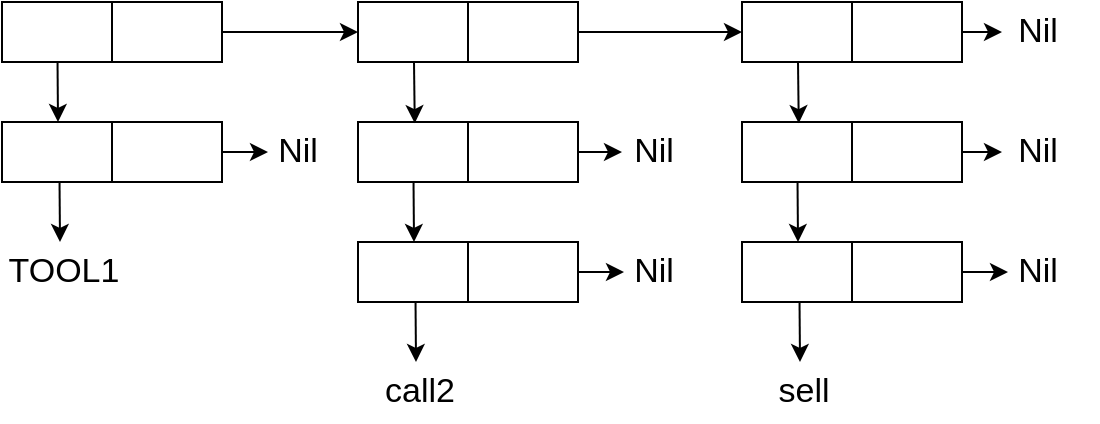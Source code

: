 <mxfile version="20.8.18" type="device"><diagram name="Страница 1" id="brYl3tfgYffiB9fOfQju"><mxGraphModel dx="1050" dy="541" grid="1" gridSize="10" guides="1" tooltips="1" connect="1" arrows="1" fold="1" page="1" pageScale="1" pageWidth="827" pageHeight="1169" math="0" shadow="0"><root><mxCell id="0"/><mxCell id="1" parent="0"/><mxCell id="AjfpDzFwN_Tig4V_T4yn-1" value="" style="shape=table;startSize=0;container=1;collapsible=0;childLayout=tableLayout;fontSize=16;" parent="1" vertex="1"><mxGeometry x="110" y="130" width="110" height="30" as="geometry"/></mxCell><mxCell id="AjfpDzFwN_Tig4V_T4yn-2" value="" style="shape=tableRow;horizontal=0;startSize=0;swimlaneHead=0;swimlaneBody=0;strokeColor=inherit;top=0;left=0;bottom=0;right=0;collapsible=0;dropTarget=0;fillColor=none;points=[[0,0.5],[1,0.5]];portConstraint=eastwest;fontSize=16;" parent="AjfpDzFwN_Tig4V_T4yn-1" vertex="1"><mxGeometry width="110" height="30" as="geometry"/></mxCell><mxCell id="AjfpDzFwN_Tig4V_T4yn-3" value="" style="shape=partialRectangle;html=1;whiteSpace=wrap;connectable=0;strokeColor=inherit;overflow=hidden;fillColor=none;top=0;left=0;bottom=0;right=0;pointerEvents=1;fontSize=16;" parent="AjfpDzFwN_Tig4V_T4yn-2" vertex="1"><mxGeometry width="55" height="30" as="geometry"><mxRectangle width="55" height="30" as="alternateBounds"/></mxGeometry></mxCell><mxCell id="AjfpDzFwN_Tig4V_T4yn-4" value="" style="shape=partialRectangle;html=1;whiteSpace=wrap;connectable=0;strokeColor=inherit;overflow=hidden;fillColor=none;top=0;left=0;bottom=0;right=0;pointerEvents=1;fontSize=16;" parent="AjfpDzFwN_Tig4V_T4yn-2" vertex="1"><mxGeometry x="55" width="55" height="30" as="geometry"><mxRectangle width="55" height="30" as="alternateBounds"/></mxGeometry></mxCell><mxCell id="AjfpDzFwN_Tig4V_T4yn-5" value="" style="endArrow=classic;html=1;rounded=0;exitX=0.223;exitY=1.045;exitDx=0;exitDy=0;exitPerimeter=0;entryX=0.5;entryY=0;entryDx=0;entryDy=0;" parent="1" edge="1"><mxGeometry width="50" height="50" relative="1" as="geometry"><mxPoint x="137.76" y="159.8" as="sourcePoint"/><mxPoint x="138" y="190" as="targetPoint"/></mxGeometry></mxCell><mxCell id="AjfpDzFwN_Tig4V_T4yn-6" value="" style="shape=table;startSize=0;container=1;collapsible=0;childLayout=tableLayout;fontSize=16;" parent="1" vertex="1"><mxGeometry x="110" y="190" width="110" height="30" as="geometry"/></mxCell><mxCell id="AjfpDzFwN_Tig4V_T4yn-7" value="" style="shape=tableRow;horizontal=0;startSize=0;swimlaneHead=0;swimlaneBody=0;strokeColor=inherit;top=0;left=0;bottom=0;right=0;collapsible=0;dropTarget=0;fillColor=none;points=[[0,0.5],[1,0.5]];portConstraint=eastwest;fontSize=16;" parent="AjfpDzFwN_Tig4V_T4yn-6" vertex="1"><mxGeometry width="110" height="30" as="geometry"/></mxCell><mxCell id="AjfpDzFwN_Tig4V_T4yn-8" value="" style="shape=partialRectangle;html=1;whiteSpace=wrap;connectable=0;strokeColor=inherit;overflow=hidden;fillColor=none;top=0;left=0;bottom=0;right=0;pointerEvents=1;fontSize=16;" parent="AjfpDzFwN_Tig4V_T4yn-7" vertex="1"><mxGeometry width="55" height="30" as="geometry"><mxRectangle width="55" height="30" as="alternateBounds"/></mxGeometry></mxCell><mxCell id="AjfpDzFwN_Tig4V_T4yn-9" value="" style="shape=partialRectangle;html=1;whiteSpace=wrap;connectable=0;strokeColor=inherit;overflow=hidden;fillColor=none;top=0;left=0;bottom=0;right=0;pointerEvents=1;fontSize=16;" parent="AjfpDzFwN_Tig4V_T4yn-7" vertex="1"><mxGeometry x="55" width="55" height="30" as="geometry"><mxRectangle width="55" height="30" as="alternateBounds"/></mxGeometry></mxCell><mxCell id="AjfpDzFwN_Tig4V_T4yn-10" value="" style="endArrow=classic;html=1;rounded=0;exitX=0.223;exitY=1.045;exitDx=0;exitDy=0;exitPerimeter=0;entryX=0.5;entryY=0;entryDx=0;entryDy=0;" parent="1" edge="1"><mxGeometry width="50" height="50" relative="1" as="geometry"><mxPoint x="138.76" y="219.8" as="sourcePoint"/><mxPoint x="139" y="250" as="targetPoint"/></mxGeometry></mxCell><mxCell id="AjfpDzFwN_Tig4V_T4yn-11" value="&lt;font style=&quot;font-size: 17px;&quot;&gt;TOOL1&lt;/font&gt;" style="text;html=1;strokeColor=none;fillColor=none;align=center;verticalAlign=middle;whiteSpace=wrap;rounded=0;" parent="1" vertex="1"><mxGeometry x="111" y="250" width="60" height="30" as="geometry"/></mxCell><mxCell id="AjfpDzFwN_Tig4V_T4yn-12" value="" style="endArrow=classic;html=1;rounded=0;fontSize=17;exitX=1;exitY=0.5;exitDx=0;exitDy=0;" parent="1" source="AjfpDzFwN_Tig4V_T4yn-7" edge="1"><mxGeometry width="50" height="50" relative="1" as="geometry"><mxPoint x="205" y="280" as="sourcePoint"/><mxPoint x="243" y="205" as="targetPoint"/></mxGeometry></mxCell><mxCell id="AjfpDzFwN_Tig4V_T4yn-13" value="Nil" style="text;html=1;strokeColor=none;fillColor=none;align=center;verticalAlign=middle;whiteSpace=wrap;rounded=0;fontSize=17;" parent="1" vertex="1"><mxGeometry x="228" y="190" width="60" height="30" as="geometry"/></mxCell><mxCell id="AjfpDzFwN_Tig4V_T4yn-14" value="" style="shape=table;startSize=0;container=1;collapsible=0;childLayout=tableLayout;fontSize=16;" parent="1" vertex="1"><mxGeometry x="288" y="190" width="110" height="30" as="geometry"/></mxCell><mxCell id="AjfpDzFwN_Tig4V_T4yn-15" value="" style="shape=tableRow;horizontal=0;startSize=0;swimlaneHead=0;swimlaneBody=0;strokeColor=inherit;top=0;left=0;bottom=0;right=0;collapsible=0;dropTarget=0;fillColor=none;points=[[0,0.5],[1,0.5]];portConstraint=eastwest;fontSize=16;" parent="AjfpDzFwN_Tig4V_T4yn-14" vertex="1"><mxGeometry width="110" height="30" as="geometry"/></mxCell><mxCell id="AjfpDzFwN_Tig4V_T4yn-16" value="" style="shape=partialRectangle;html=1;whiteSpace=wrap;connectable=0;strokeColor=inherit;overflow=hidden;fillColor=none;top=0;left=0;bottom=0;right=0;pointerEvents=1;fontSize=16;" parent="AjfpDzFwN_Tig4V_T4yn-15" vertex="1"><mxGeometry width="55" height="30" as="geometry"><mxRectangle width="55" height="30" as="alternateBounds"/></mxGeometry></mxCell><mxCell id="AjfpDzFwN_Tig4V_T4yn-17" value="" style="shape=partialRectangle;html=1;whiteSpace=wrap;connectable=0;strokeColor=inherit;overflow=hidden;fillColor=none;top=0;left=0;bottom=0;right=0;pointerEvents=1;fontSize=16;" parent="AjfpDzFwN_Tig4V_T4yn-15" vertex="1"><mxGeometry x="55" width="55" height="30" as="geometry"><mxRectangle width="55" height="30" as="alternateBounds"/></mxGeometry></mxCell><mxCell id="AjfpDzFwN_Tig4V_T4yn-18" value="" style="endArrow=classic;html=1;rounded=0;exitX=0.223;exitY=1.045;exitDx=0;exitDy=0;exitPerimeter=0;entryX=0.5;entryY=0;entryDx=0;entryDy=0;" parent="1" edge="1"><mxGeometry width="50" height="50" relative="1" as="geometry"><mxPoint x="315.76" y="219.8" as="sourcePoint"/><mxPoint x="316" y="250" as="targetPoint"/></mxGeometry></mxCell><mxCell id="AjfpDzFwN_Tig4V_T4yn-19" value="" style="shape=table;startSize=0;container=1;collapsible=0;childLayout=tableLayout;fontSize=16;" parent="1" vertex="1"><mxGeometry x="288" y="250" width="110" height="30" as="geometry"/></mxCell><mxCell id="AjfpDzFwN_Tig4V_T4yn-20" value="" style="shape=tableRow;horizontal=0;startSize=0;swimlaneHead=0;swimlaneBody=0;strokeColor=inherit;top=0;left=0;bottom=0;right=0;collapsible=0;dropTarget=0;fillColor=none;points=[[0,0.5],[1,0.5]];portConstraint=eastwest;fontSize=16;" parent="AjfpDzFwN_Tig4V_T4yn-19" vertex="1"><mxGeometry width="110" height="30" as="geometry"/></mxCell><mxCell id="AjfpDzFwN_Tig4V_T4yn-21" value="" style="shape=partialRectangle;html=1;whiteSpace=wrap;connectable=0;strokeColor=inherit;overflow=hidden;fillColor=none;top=0;left=0;bottom=0;right=0;pointerEvents=1;fontSize=16;" parent="AjfpDzFwN_Tig4V_T4yn-20" vertex="1"><mxGeometry width="55" height="30" as="geometry"><mxRectangle width="55" height="30" as="alternateBounds"/></mxGeometry></mxCell><mxCell id="AjfpDzFwN_Tig4V_T4yn-22" value="" style="shape=partialRectangle;html=1;whiteSpace=wrap;connectable=0;strokeColor=inherit;overflow=hidden;fillColor=none;top=0;left=0;bottom=0;right=0;pointerEvents=1;fontSize=16;" parent="AjfpDzFwN_Tig4V_T4yn-20" vertex="1"><mxGeometry x="55" width="55" height="30" as="geometry"><mxRectangle width="55" height="30" as="alternateBounds"/></mxGeometry></mxCell><mxCell id="AjfpDzFwN_Tig4V_T4yn-23" value="" style="endArrow=classic;html=1;rounded=0;exitX=0.223;exitY=1.045;exitDx=0;exitDy=0;exitPerimeter=0;entryX=0.5;entryY=0;entryDx=0;entryDy=0;" parent="1" edge="1"><mxGeometry width="50" height="50" relative="1" as="geometry"><mxPoint x="316.76" y="279.8" as="sourcePoint"/><mxPoint x="317" y="310" as="targetPoint"/></mxGeometry></mxCell><mxCell id="AjfpDzFwN_Tig4V_T4yn-24" value="&lt;font style=&quot;font-size: 17px;&quot;&gt;call2&lt;/font&gt;" style="text;html=1;strokeColor=none;fillColor=none;align=center;verticalAlign=middle;whiteSpace=wrap;rounded=0;" parent="1" vertex="1"><mxGeometry x="289" y="310" width="60" height="30" as="geometry"/></mxCell><mxCell id="AjfpDzFwN_Tig4V_T4yn-25" value="" style="endArrow=classic;html=1;rounded=0;fontSize=17;exitX=1;exitY=0.5;exitDx=0;exitDy=0;" parent="1" source="AjfpDzFwN_Tig4V_T4yn-20" edge="1"><mxGeometry width="50" height="50" relative="1" as="geometry"><mxPoint x="383" y="340" as="sourcePoint"/><mxPoint x="421" y="265" as="targetPoint"/></mxGeometry></mxCell><mxCell id="AjfpDzFwN_Tig4V_T4yn-26" value="Nil" style="text;html=1;strokeColor=none;fillColor=none;align=center;verticalAlign=middle;whiteSpace=wrap;rounded=0;fontSize=17;" parent="1" vertex="1"><mxGeometry x="406" y="250" width="60" height="30" as="geometry"/></mxCell><mxCell id="AjfpDzFwN_Tig4V_T4yn-27" value="" style="shape=table;startSize=0;container=1;collapsible=0;childLayout=tableLayout;fontSize=16;" parent="1" vertex="1"><mxGeometry x="288" y="130" width="110" height="30" as="geometry"/></mxCell><mxCell id="AjfpDzFwN_Tig4V_T4yn-28" value="" style="shape=tableRow;horizontal=0;startSize=0;swimlaneHead=0;swimlaneBody=0;strokeColor=inherit;top=0;left=0;bottom=0;right=0;collapsible=0;dropTarget=0;fillColor=none;points=[[0,0.5],[1,0.5]];portConstraint=eastwest;fontSize=16;" parent="AjfpDzFwN_Tig4V_T4yn-27" vertex="1"><mxGeometry width="110" height="30" as="geometry"/></mxCell><mxCell id="AjfpDzFwN_Tig4V_T4yn-29" value="" style="shape=partialRectangle;html=1;whiteSpace=wrap;connectable=0;strokeColor=inherit;overflow=hidden;fillColor=none;top=0;left=0;bottom=0;right=0;pointerEvents=1;fontSize=16;" parent="AjfpDzFwN_Tig4V_T4yn-28" vertex="1"><mxGeometry width="55" height="30" as="geometry"><mxRectangle width="55" height="30" as="alternateBounds"/></mxGeometry></mxCell><mxCell id="AjfpDzFwN_Tig4V_T4yn-30" value="" style="shape=partialRectangle;html=1;whiteSpace=wrap;connectable=0;strokeColor=inherit;overflow=hidden;fillColor=none;top=0;left=0;bottom=0;right=0;pointerEvents=1;fontSize=16;" parent="AjfpDzFwN_Tig4V_T4yn-28" vertex="1"><mxGeometry x="55" width="55" height="30" as="geometry"><mxRectangle width="55" height="30" as="alternateBounds"/></mxGeometry></mxCell><mxCell id="AjfpDzFwN_Tig4V_T4yn-31" value="" style="endArrow=classic;html=1;rounded=0;entryX=0.258;entryY=0.02;entryDx=0;entryDy=0;entryPerimeter=0;" parent="1" target="AjfpDzFwN_Tig4V_T4yn-15" edge="1"><mxGeometry width="50" height="50" relative="1" as="geometry"><mxPoint x="316" y="160" as="sourcePoint"/><mxPoint x="440" y="260" as="targetPoint"/></mxGeometry></mxCell><mxCell id="AjfpDzFwN_Tig4V_T4yn-32" value="" style="shape=table;startSize=0;container=1;collapsible=0;childLayout=tableLayout;fontSize=16;" parent="1" vertex="1"><mxGeometry x="480" y="190" width="110" height="30" as="geometry"/></mxCell><mxCell id="AjfpDzFwN_Tig4V_T4yn-33" value="" style="shape=tableRow;horizontal=0;startSize=0;swimlaneHead=0;swimlaneBody=0;strokeColor=inherit;top=0;left=0;bottom=0;right=0;collapsible=0;dropTarget=0;fillColor=none;points=[[0,0.5],[1,0.5]];portConstraint=eastwest;fontSize=16;" parent="AjfpDzFwN_Tig4V_T4yn-32" vertex="1"><mxGeometry width="110" height="30" as="geometry"/></mxCell><mxCell id="AjfpDzFwN_Tig4V_T4yn-34" value="" style="shape=partialRectangle;html=1;whiteSpace=wrap;connectable=0;strokeColor=inherit;overflow=hidden;fillColor=none;top=0;left=0;bottom=0;right=0;pointerEvents=1;fontSize=16;" parent="AjfpDzFwN_Tig4V_T4yn-33" vertex="1"><mxGeometry width="55" height="30" as="geometry"><mxRectangle width="55" height="30" as="alternateBounds"/></mxGeometry></mxCell><mxCell id="AjfpDzFwN_Tig4V_T4yn-35" value="" style="shape=partialRectangle;html=1;whiteSpace=wrap;connectable=0;strokeColor=inherit;overflow=hidden;fillColor=none;top=0;left=0;bottom=0;right=0;pointerEvents=1;fontSize=16;" parent="AjfpDzFwN_Tig4V_T4yn-33" vertex="1"><mxGeometry x="55" width="55" height="30" as="geometry"><mxRectangle width="55" height="30" as="alternateBounds"/></mxGeometry></mxCell><mxCell id="AjfpDzFwN_Tig4V_T4yn-36" value="" style="endArrow=classic;html=1;rounded=0;exitX=0.223;exitY=1.045;exitDx=0;exitDy=0;exitPerimeter=0;entryX=0.5;entryY=0;entryDx=0;entryDy=0;" parent="1" edge="1"><mxGeometry width="50" height="50" relative="1" as="geometry"><mxPoint x="507.76" y="219.8" as="sourcePoint"/><mxPoint x="508" y="250" as="targetPoint"/></mxGeometry></mxCell><mxCell id="AjfpDzFwN_Tig4V_T4yn-37" value="" style="shape=table;startSize=0;container=1;collapsible=0;childLayout=tableLayout;fontSize=16;" parent="1" vertex="1"><mxGeometry x="480" y="250" width="110" height="30" as="geometry"/></mxCell><mxCell id="AjfpDzFwN_Tig4V_T4yn-38" value="" style="shape=tableRow;horizontal=0;startSize=0;swimlaneHead=0;swimlaneBody=0;strokeColor=inherit;top=0;left=0;bottom=0;right=0;collapsible=0;dropTarget=0;fillColor=none;points=[[0,0.5],[1,0.5]];portConstraint=eastwest;fontSize=16;" parent="AjfpDzFwN_Tig4V_T4yn-37" vertex="1"><mxGeometry width="110" height="30" as="geometry"/></mxCell><mxCell id="AjfpDzFwN_Tig4V_T4yn-39" value="" style="shape=partialRectangle;html=1;whiteSpace=wrap;connectable=0;strokeColor=inherit;overflow=hidden;fillColor=none;top=0;left=0;bottom=0;right=0;pointerEvents=1;fontSize=16;" parent="AjfpDzFwN_Tig4V_T4yn-38" vertex="1"><mxGeometry width="55" height="30" as="geometry"><mxRectangle width="55" height="30" as="alternateBounds"/></mxGeometry></mxCell><mxCell id="AjfpDzFwN_Tig4V_T4yn-40" value="" style="shape=partialRectangle;html=1;whiteSpace=wrap;connectable=0;strokeColor=inherit;overflow=hidden;fillColor=none;top=0;left=0;bottom=0;right=0;pointerEvents=1;fontSize=16;" parent="AjfpDzFwN_Tig4V_T4yn-38" vertex="1"><mxGeometry x="55" width="55" height="30" as="geometry"><mxRectangle width="55" height="30" as="alternateBounds"/></mxGeometry></mxCell><mxCell id="AjfpDzFwN_Tig4V_T4yn-41" value="" style="endArrow=classic;html=1;rounded=0;exitX=0.223;exitY=1.045;exitDx=0;exitDy=0;exitPerimeter=0;entryX=0.5;entryY=0;entryDx=0;entryDy=0;" parent="1" edge="1"><mxGeometry width="50" height="50" relative="1" as="geometry"><mxPoint x="508.76" y="279.8" as="sourcePoint"/><mxPoint x="509" y="310" as="targetPoint"/></mxGeometry></mxCell><mxCell id="AjfpDzFwN_Tig4V_T4yn-42" value="&lt;font style=&quot;font-size: 17px;&quot;&gt;sell&lt;/font&gt;" style="text;html=1;strokeColor=none;fillColor=none;align=center;verticalAlign=middle;whiteSpace=wrap;rounded=0;" parent="1" vertex="1"><mxGeometry x="481" y="310" width="60" height="30" as="geometry"/></mxCell><mxCell id="AjfpDzFwN_Tig4V_T4yn-43" value="" style="endArrow=classic;html=1;rounded=0;fontSize=17;exitX=1;exitY=0.5;exitDx=0;exitDy=0;" parent="1" source="AjfpDzFwN_Tig4V_T4yn-38" edge="1"><mxGeometry width="50" height="50" relative="1" as="geometry"><mxPoint x="575" y="340" as="sourcePoint"/><mxPoint x="613" y="265" as="targetPoint"/></mxGeometry></mxCell><mxCell id="AjfpDzFwN_Tig4V_T4yn-44" value="Nil" style="text;html=1;strokeColor=none;fillColor=none;align=center;verticalAlign=middle;whiteSpace=wrap;rounded=0;fontSize=17;" parent="1" vertex="1"><mxGeometry x="598" y="250" width="60" height="30" as="geometry"/></mxCell><mxCell id="AjfpDzFwN_Tig4V_T4yn-45" value="" style="shape=table;startSize=0;container=1;collapsible=0;childLayout=tableLayout;fontSize=16;" parent="1" vertex="1"><mxGeometry x="480" y="130" width="110" height="30" as="geometry"/></mxCell><mxCell id="AjfpDzFwN_Tig4V_T4yn-46" value="" style="shape=tableRow;horizontal=0;startSize=0;swimlaneHead=0;swimlaneBody=0;strokeColor=inherit;top=0;left=0;bottom=0;right=0;collapsible=0;dropTarget=0;fillColor=none;points=[[0,0.5],[1,0.5]];portConstraint=eastwest;fontSize=16;" parent="AjfpDzFwN_Tig4V_T4yn-45" vertex="1"><mxGeometry width="110" height="30" as="geometry"/></mxCell><mxCell id="AjfpDzFwN_Tig4V_T4yn-47" value="" style="shape=partialRectangle;html=1;whiteSpace=wrap;connectable=0;strokeColor=inherit;overflow=hidden;fillColor=none;top=0;left=0;bottom=0;right=0;pointerEvents=1;fontSize=16;" parent="AjfpDzFwN_Tig4V_T4yn-46" vertex="1"><mxGeometry width="55" height="30" as="geometry"><mxRectangle width="55" height="30" as="alternateBounds"/></mxGeometry></mxCell><mxCell id="AjfpDzFwN_Tig4V_T4yn-48" value="" style="shape=partialRectangle;html=1;whiteSpace=wrap;connectable=0;strokeColor=inherit;overflow=hidden;fillColor=none;top=0;left=0;bottom=0;right=0;pointerEvents=1;fontSize=16;" parent="AjfpDzFwN_Tig4V_T4yn-46" vertex="1"><mxGeometry x="55" width="55" height="30" as="geometry"><mxRectangle width="55" height="30" as="alternateBounds"/></mxGeometry></mxCell><mxCell id="AjfpDzFwN_Tig4V_T4yn-49" value="" style="endArrow=classic;html=1;rounded=0;entryX=0.258;entryY=0.02;entryDx=0;entryDy=0;entryPerimeter=0;" parent="1" target="AjfpDzFwN_Tig4V_T4yn-33" edge="1"><mxGeometry width="50" height="50" relative="1" as="geometry"><mxPoint x="508" y="160" as="sourcePoint"/><mxPoint x="632" y="260" as="targetPoint"/></mxGeometry></mxCell><mxCell id="AjfpDzFwN_Tig4V_T4yn-50" value="" style="endArrow=classic;html=1;rounded=0;exitX=1;exitY=0.5;exitDx=0;exitDy=0;entryX=0;entryY=0.5;entryDx=0;entryDy=0;" parent="1" source="AjfpDzFwN_Tig4V_T4yn-2" target="AjfpDzFwN_Tig4V_T4yn-28" edge="1"><mxGeometry width="50" height="50" relative="1" as="geometry"><mxPoint x="390" y="310" as="sourcePoint"/><mxPoint x="440" y="260" as="targetPoint"/></mxGeometry></mxCell><mxCell id="AjfpDzFwN_Tig4V_T4yn-51" value="" style="endArrow=classic;html=1;rounded=0;exitX=1;exitY=0.5;exitDx=0;exitDy=0;entryX=0;entryY=0.5;entryDx=0;entryDy=0;" parent="1" source="AjfpDzFwN_Tig4V_T4yn-28" target="AjfpDzFwN_Tig4V_T4yn-46" edge="1"><mxGeometry width="50" height="50" relative="1" as="geometry"><mxPoint x="390" y="310" as="sourcePoint"/><mxPoint x="440" y="260" as="targetPoint"/></mxGeometry></mxCell><mxCell id="P-5Ip9huAQPVec0nKKQA-1" value="" style="endArrow=classic;html=1;rounded=0;exitX=1;exitY=0.5;exitDx=0;exitDy=0;" edge="1" parent="1" source="AjfpDzFwN_Tig4V_T4yn-15"><mxGeometry width="50" height="50" relative="1" as="geometry"><mxPoint x="390" y="310" as="sourcePoint"/><mxPoint x="420" y="205" as="targetPoint"/></mxGeometry></mxCell><mxCell id="P-5Ip9huAQPVec0nKKQA-2" value="Nil" style="text;html=1;strokeColor=none;fillColor=none;align=center;verticalAlign=middle;whiteSpace=wrap;rounded=0;fontSize=17;" vertex="1" parent="1"><mxGeometry x="406" y="190" width="60" height="30" as="geometry"/></mxCell><mxCell id="P-5Ip9huAQPVec0nKKQA-3" value="" style="endArrow=classic;html=1;rounded=0;exitX=1;exitY=0.5;exitDx=0;exitDy=0;" edge="1" parent="1" source="AjfpDzFwN_Tig4V_T4yn-33"><mxGeometry width="50" height="50" relative="1" as="geometry"><mxPoint x="390" y="260" as="sourcePoint"/><mxPoint x="610" y="205" as="targetPoint"/></mxGeometry></mxCell><mxCell id="P-5Ip9huAQPVec0nKKQA-4" value="Nil" style="text;html=1;strokeColor=none;fillColor=none;align=center;verticalAlign=middle;whiteSpace=wrap;rounded=0;fontSize=17;" vertex="1" parent="1"><mxGeometry x="598" y="190" width="60" height="30" as="geometry"/></mxCell><mxCell id="P-5Ip9huAQPVec0nKKQA-5" value="" style="endArrow=classic;html=1;rounded=0;exitX=1;exitY=0.5;exitDx=0;exitDy=0;" edge="1" parent="1" source="AjfpDzFwN_Tig4V_T4yn-46"><mxGeometry width="50" height="50" relative="1" as="geometry"><mxPoint x="390" y="260" as="sourcePoint"/><mxPoint x="610" y="145" as="targetPoint"/></mxGeometry></mxCell><mxCell id="P-5Ip9huAQPVec0nKKQA-6" value="Nil" style="text;html=1;strokeColor=none;fillColor=none;align=center;verticalAlign=middle;whiteSpace=wrap;rounded=0;fontSize=17;" vertex="1" parent="1"><mxGeometry x="598" y="130" width="60" height="30" as="geometry"/></mxCell></root></mxGraphModel></diagram></mxfile>